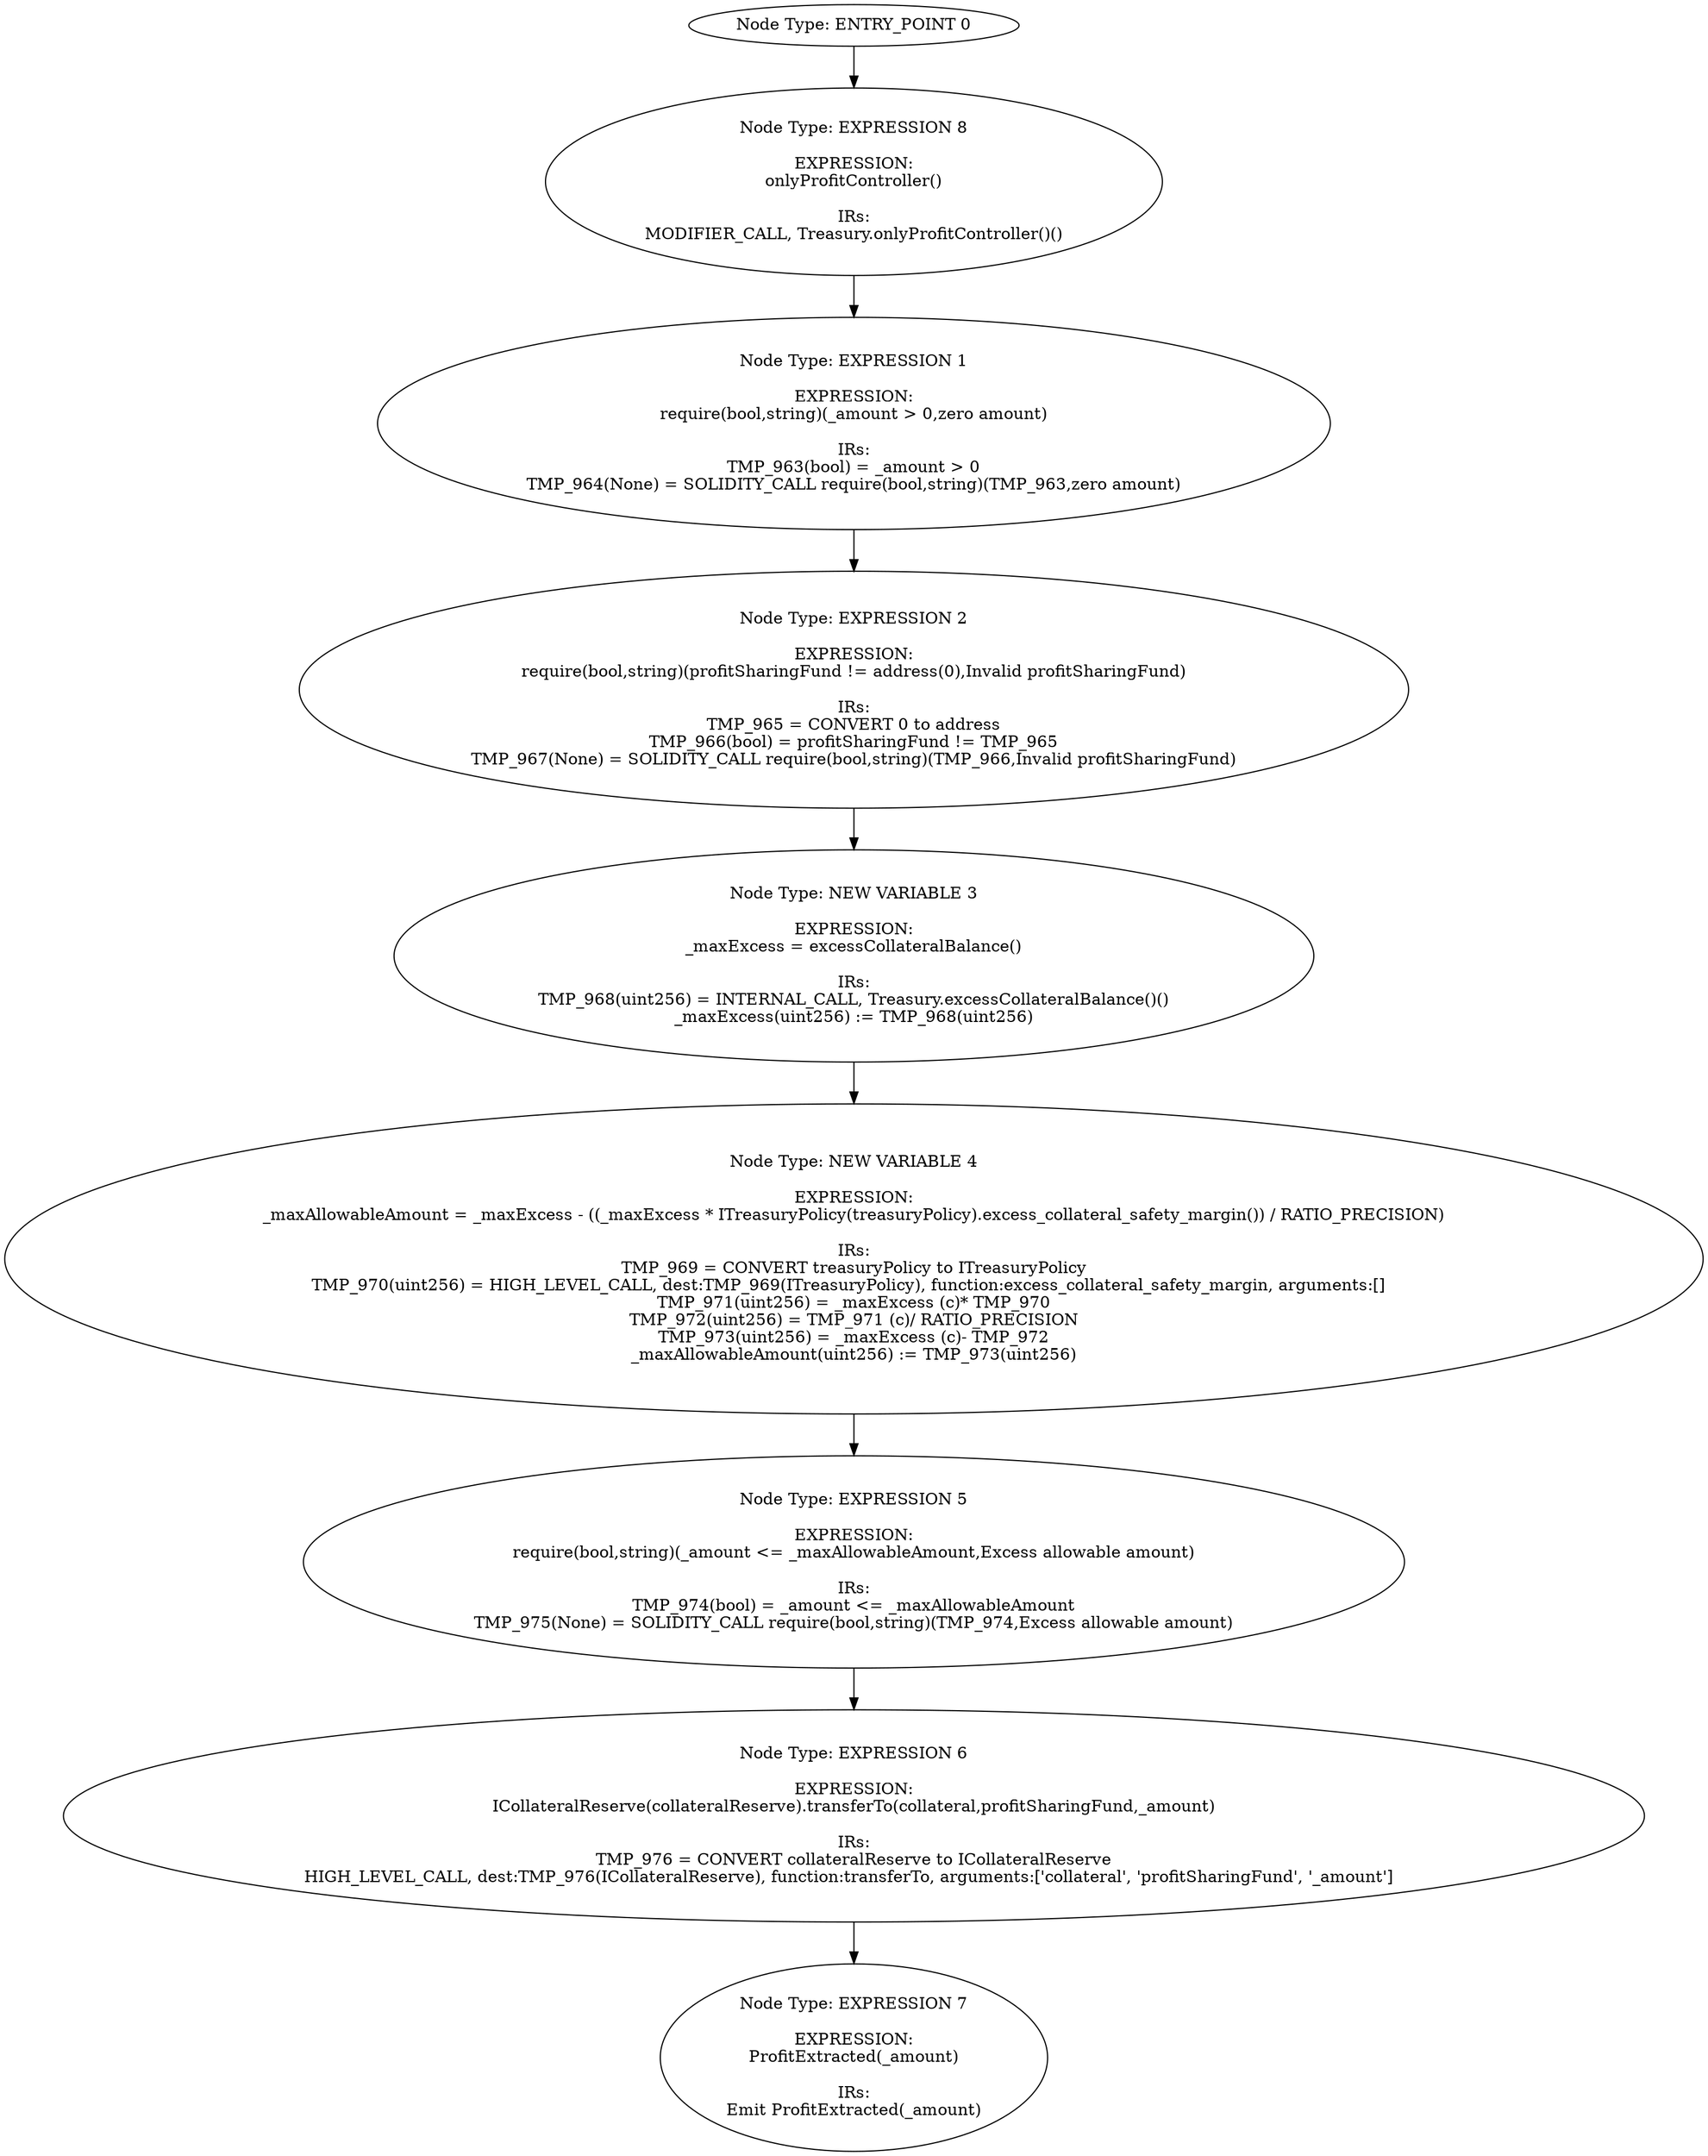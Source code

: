 digraph{
0[label="Node Type: ENTRY_POINT 0
"];
0->8;
1[label="Node Type: EXPRESSION 1

EXPRESSION:
require(bool,string)(_amount > 0,zero amount)

IRs:
TMP_963(bool) = _amount > 0
TMP_964(None) = SOLIDITY_CALL require(bool,string)(TMP_963,zero amount)"];
1->2;
2[label="Node Type: EXPRESSION 2

EXPRESSION:
require(bool,string)(profitSharingFund != address(0),Invalid profitSharingFund)

IRs:
TMP_965 = CONVERT 0 to address
TMP_966(bool) = profitSharingFund != TMP_965
TMP_967(None) = SOLIDITY_CALL require(bool,string)(TMP_966,Invalid profitSharingFund)"];
2->3;
3[label="Node Type: NEW VARIABLE 3

EXPRESSION:
_maxExcess = excessCollateralBalance()

IRs:
TMP_968(uint256) = INTERNAL_CALL, Treasury.excessCollateralBalance()()
_maxExcess(uint256) := TMP_968(uint256)"];
3->4;
4[label="Node Type: NEW VARIABLE 4

EXPRESSION:
_maxAllowableAmount = _maxExcess - ((_maxExcess * ITreasuryPolicy(treasuryPolicy).excess_collateral_safety_margin()) / RATIO_PRECISION)

IRs:
TMP_969 = CONVERT treasuryPolicy to ITreasuryPolicy
TMP_970(uint256) = HIGH_LEVEL_CALL, dest:TMP_969(ITreasuryPolicy), function:excess_collateral_safety_margin, arguments:[]  
TMP_971(uint256) = _maxExcess (c)* TMP_970
TMP_972(uint256) = TMP_971 (c)/ RATIO_PRECISION
TMP_973(uint256) = _maxExcess (c)- TMP_972
_maxAllowableAmount(uint256) := TMP_973(uint256)"];
4->5;
5[label="Node Type: EXPRESSION 5

EXPRESSION:
require(bool,string)(_amount <= _maxAllowableAmount,Excess allowable amount)

IRs:
TMP_974(bool) = _amount <= _maxAllowableAmount
TMP_975(None) = SOLIDITY_CALL require(bool,string)(TMP_974,Excess allowable amount)"];
5->6;
6[label="Node Type: EXPRESSION 6

EXPRESSION:
ICollateralReserve(collateralReserve).transferTo(collateral,profitSharingFund,_amount)

IRs:
TMP_976 = CONVERT collateralReserve to ICollateralReserve
HIGH_LEVEL_CALL, dest:TMP_976(ICollateralReserve), function:transferTo, arguments:['collateral', 'profitSharingFund', '_amount']  "];
6->7;
7[label="Node Type: EXPRESSION 7

EXPRESSION:
ProfitExtracted(_amount)

IRs:
Emit ProfitExtracted(_amount)"];
8[label="Node Type: EXPRESSION 8

EXPRESSION:
onlyProfitController()

IRs:
MODIFIER_CALL, Treasury.onlyProfitController()()"];
8->1;
}
